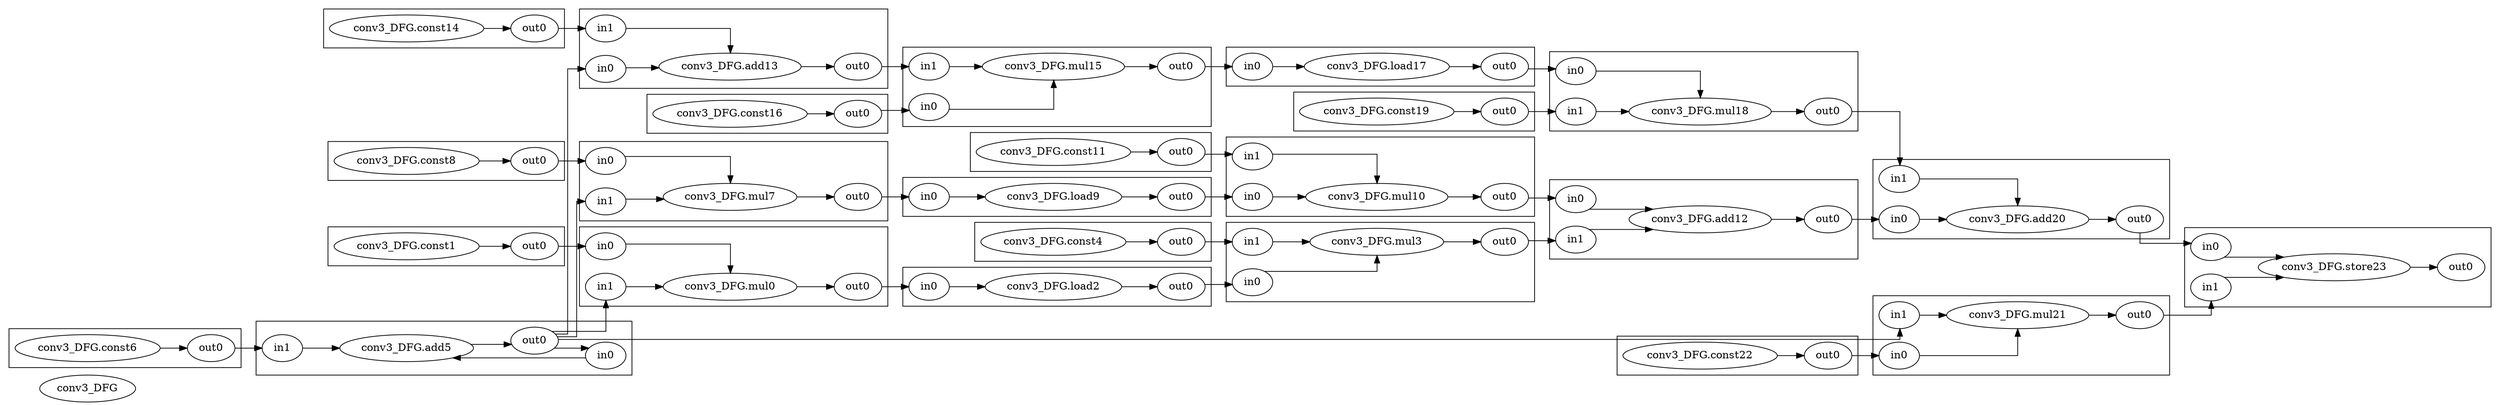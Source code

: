 digraph cluster_conv3_DFG {
	rankdir=LR splines=ortho
	conv3_DFG [label=conv3_DFG]
	subgraph "cluster_conv3_DFG.load2" {
		rankdir=LR splines=ortho
		"conv3_DFG.load2" [label="conv3_DFG.load2"]
		"conv3_DFG.load2.out0" [label=out0]
		"conv3_DFG.load2.in0" [label=in0]
	}
	subgraph "cluster_conv3_DFG.mul21" {
		rankdir=LR splines=ortho
		"conv3_DFG.mul21" [label="conv3_DFG.mul21"]
		"conv3_DFG.mul21.in1" [label=in1]
		"conv3_DFG.mul21.out0" [label=out0]
		"conv3_DFG.mul21.in0" [label=in0]
	}
	subgraph "cluster_conv3_DFG.mul0" {
		rankdir=LR splines=ortho
		"conv3_DFG.mul0" [label="conv3_DFG.mul0"]
		"conv3_DFG.mul0.in1" [label=in1]
		"conv3_DFG.mul0.out0" [label=out0]
		"conv3_DFG.mul0.in0" [label=in0]
	}
	subgraph "cluster_conv3_DFG.store23" {
		rankdir=LR splines=ortho
		"conv3_DFG.store23" [label="conv3_DFG.store23"]
		"conv3_DFG.store23.in0" [label=in0]
		"conv3_DFG.store23.in1" [label=in1]
		"conv3_DFG.store23.out0" [label=out0]
	}
	subgraph "cluster_conv3_DFG.mul18" {
		rankdir=LR splines=ortho
		"conv3_DFG.mul18" [label="conv3_DFG.mul18"]
		"conv3_DFG.mul18.in0" [label=in0]
		"conv3_DFG.mul18.in1" [label=in1]
		"conv3_DFG.mul18.out0" [label=out0]
	}
	subgraph "cluster_conv3_DFG.add13" {
		rankdir=LR splines=ortho
		"conv3_DFG.add13" [label="conv3_DFG.add13"]
		"conv3_DFG.add13.in1" [label=in1]
		"conv3_DFG.add13.out0" [label=out0]
		"conv3_DFG.add13.in0" [label=in0]
	}
	subgraph "cluster_conv3_DFG.add20" {
		rankdir=LR splines=ortho
		"conv3_DFG.add20" [label="conv3_DFG.add20"]
		"conv3_DFG.add20.in1" [label=in1]
		"conv3_DFG.add20.in0" [label=in0]
		"conv3_DFG.add20.out0" [label=out0]
	}
	subgraph "cluster_conv3_DFG.load17" {
		rankdir=LR splines=ortho
		"conv3_DFG.load17" [label="conv3_DFG.load17"]
		"conv3_DFG.load17.in0" [label=in0]
		"conv3_DFG.load17.out0" [label=out0]
	}
	subgraph "cluster_conv3_DFG.mul3" {
		rankdir=LR splines=ortho
		"conv3_DFG.mul3" [label="conv3_DFG.mul3"]
		"conv3_DFG.mul3.in1" [label=in1]
		"conv3_DFG.mul3.in0" [label=in0]
		"conv3_DFG.mul3.out0" [label=out0]
	}
	subgraph "cluster_conv3_DFG.mul15" {
		rankdir=LR splines=ortho
		"conv3_DFG.mul15" [label="conv3_DFG.mul15"]
		"conv3_DFG.mul15.in1" [label=in1]
		"conv3_DFG.mul15.in0" [label=in0]
		"conv3_DFG.mul15.out0" [label=out0]
	}
	subgraph "cluster_conv3_DFG.mul7" {
		rankdir=LR splines=ortho
		"conv3_DFG.mul7" [label="conv3_DFG.mul7"]
		"conv3_DFG.mul7.in0" [label=in0]
		"conv3_DFG.mul7.in1" [label=in1]
		"conv3_DFG.mul7.out0" [label=out0]
	}
	subgraph "cluster_conv3_DFG.const1" {
		rankdir=LR splines=ortho
		"conv3_DFG.const1" [label="conv3_DFG.const1"]
		"conv3_DFG.const1.out0" [label=out0]
	}
	subgraph "cluster_conv3_DFG.const8" {
		rankdir=LR splines=ortho
		"conv3_DFG.const8" [label="conv3_DFG.const8"]
		"conv3_DFG.const8.out0" [label=out0]
	}
	subgraph "cluster_conv3_DFG.load9" {
		rankdir=LR splines=ortho
		"conv3_DFG.load9" [label="conv3_DFG.load9"]
		"conv3_DFG.load9.out0" [label=out0]
		"conv3_DFG.load9.in0" [label=in0]
	}
	subgraph "cluster_conv3_DFG.const14" {
		rankdir=LR splines=ortho
		"conv3_DFG.const14" [label="conv3_DFG.const14"]
		"conv3_DFG.const14.out0" [label=out0]
	}
	subgraph "cluster_conv3_DFG.add5" {
		rankdir=LR splines=ortho
		"conv3_DFG.add5" [label="conv3_DFG.add5"]
		"conv3_DFG.add5.in0" [label=in0]
		"conv3_DFG.add5.in1" [label=in1]
		"conv3_DFG.add5.out0" [label=out0]
	}
	subgraph "cluster_conv3_DFG.const6" {
		rankdir=LR splines=ortho
		"conv3_DFG.const6" [label="conv3_DFG.const6"]
		"conv3_DFG.const6.out0" [label=out0]
	}
	subgraph "cluster_conv3_DFG.const4" {
		rankdir=LR splines=ortho
		"conv3_DFG.const4" [label="conv3_DFG.const4"]
		"conv3_DFG.const4.out0" [label=out0]
	}
	subgraph "cluster_conv3_DFG.mul10" {
		rankdir=LR splines=ortho
		"conv3_DFG.mul10" [label="conv3_DFG.mul10"]
		"conv3_DFG.mul10.out0" [label=out0]
		"conv3_DFG.mul10.in0" [label=in0]
		"conv3_DFG.mul10.in1" [label=in1]
	}
	subgraph "cluster_conv3_DFG.add12" {
		rankdir=LR splines=ortho
		"conv3_DFG.add12" [label="conv3_DFG.add12"]
		"conv3_DFG.add12.out0" [label=out0]
		"conv3_DFG.add12.in1" [label=in1]
		"conv3_DFG.add12.in0" [label=in0]
	}
	subgraph "cluster_conv3_DFG.const11" {
		rankdir=LR splines=ortho
		"conv3_DFG.const11" [label="conv3_DFG.const11"]
		"conv3_DFG.const11.out0" [label=out0]
	}
	subgraph "cluster_conv3_DFG.const16" {
		rankdir=LR splines=ortho
		"conv3_DFG.const16" [label="conv3_DFG.const16"]
		"conv3_DFG.const16.out0" [label=out0]
	}
	subgraph "cluster_conv3_DFG.const22" {
		rankdir=LR splines=ortho
		"conv3_DFG.const22" [label="conv3_DFG.const22"]
		"conv3_DFG.const22.out0" [label=out0]
	}
	subgraph "cluster_conv3_DFG.const19" {
		rankdir=LR splines=ortho
		"conv3_DFG.const19" [label="conv3_DFG.const19"]
		"conv3_DFG.const19.out0" [label=out0]
	}
	"conv3_DFG.load2.out0" -> "conv3_DFG.mul3.in0" [lhead="cluster_conv3_DFG.mul3" ltail="cluster_conv3_DFG.load2"]
	"conv3_DFG.mul3.out0" -> "conv3_DFG.add12.in1" [lhead="cluster_conv3_DFG.add12" ltail="cluster_conv3_DFG.mul3"]
	"conv3_DFG.add5.out0" -> "conv3_DFG.mul7.in1" [lhead="cluster_conv3_DFG.mul7" ltail="cluster_conv3_DFG.add5"]
	"conv3_DFG.add5.out0" -> "conv3_DFG.mul0.in1" [lhead="cluster_conv3_DFG.mul0" ltail="cluster_conv3_DFG.add5"]
	"conv3_DFG.add5.out0" -> "conv3_DFG.add5.in0" [lhead="cluster_conv3_DFG.add5" ltail="cluster_conv3_DFG.add5"]
	"conv3_DFG.add5.out0" -> "conv3_DFG.add13.in0" [lhead="cluster_conv3_DFG.add13" ltail="cluster_conv3_DFG.add5"]
	"conv3_DFG.add5.out0" -> "conv3_DFG.mul21.in1" [lhead="cluster_conv3_DFG.mul21" ltail="cluster_conv3_DFG.add5"]
	"conv3_DFG.load9.out0" -> "conv3_DFG.mul10.in0" [lhead="cluster_conv3_DFG.mul10" ltail="cluster_conv3_DFG.load9"]
	"conv3_DFG.mul10.out0" -> "conv3_DFG.add12.in0" [lhead="cluster_conv3_DFG.add12" ltail="cluster_conv3_DFG.mul10"]
	"conv3_DFG.add12.out0" -> "conv3_DFG.add20.in0" [lhead="cluster_conv3_DFG.add20" ltail="cluster_conv3_DFG.add12"]
	"conv3_DFG.add13.out0" -> "conv3_DFG.mul15.in1" [lhead="cluster_conv3_DFG.mul15" ltail="cluster_conv3_DFG.add13"]
	"conv3_DFG.load17.out0" -> "conv3_DFG.mul18.in0" [lhead="cluster_conv3_DFG.mul18" ltail="cluster_conv3_DFG.load17"]
	"conv3_DFG.mul18.out0" -> "conv3_DFG.add20.in1" [lhead="cluster_conv3_DFG.add20" ltail="cluster_conv3_DFG.mul18"]
	"conv3_DFG.add20.out0" -> "conv3_DFG.store23.in0" [lhead="cluster_conv3_DFG.store23" ltail="cluster_conv3_DFG.add20"]
	"conv3_DFG.const1.out0" -> "conv3_DFG.mul0.in0" [lhead="cluster_conv3_DFG.mul0" ltail="cluster_conv3_DFG.const1"]
	"conv3_DFG.mul0.out0" -> "conv3_DFG.load2.in0" [lhead="cluster_conv3_DFG.load2" ltail="cluster_conv3_DFG.mul0"]
	"conv3_DFG.const4.out0" -> "conv3_DFG.mul3.in1" [lhead="cluster_conv3_DFG.mul3" ltail="cluster_conv3_DFG.const4"]
	"conv3_DFG.const6.out0" -> "conv3_DFG.add5.in1" [lhead="cluster_conv3_DFG.add5" ltail="cluster_conv3_DFG.const6"]
	"conv3_DFG.const8.out0" -> "conv3_DFG.mul7.in0" [lhead="cluster_conv3_DFG.mul7" ltail="cluster_conv3_DFG.const8"]
	"conv3_DFG.mul7.out0" -> "conv3_DFG.load9.in0" [lhead="cluster_conv3_DFG.load9" ltail="cluster_conv3_DFG.mul7"]
	"conv3_DFG.const11.out0" -> "conv3_DFG.mul10.in1" [lhead="cluster_conv3_DFG.mul10" ltail="cluster_conv3_DFG.const11"]
	"conv3_DFG.const14.out0" -> "conv3_DFG.add13.in1" [lhead="cluster_conv3_DFG.add13" ltail="cluster_conv3_DFG.const14"]
	"conv3_DFG.const16.out0" -> "conv3_DFG.mul15.in0" [lhead="cluster_conv3_DFG.mul15" ltail="cluster_conv3_DFG.const16"]
	"conv3_DFG.mul15.out0" -> "conv3_DFG.load17.in0" [lhead="cluster_conv3_DFG.load17" ltail="cluster_conv3_DFG.mul15"]
	"conv3_DFG.const19.out0" -> "conv3_DFG.mul18.in1" [lhead="cluster_conv3_DFG.mul18" ltail="cluster_conv3_DFG.const19"]
	"conv3_DFG.const22.out0" -> "conv3_DFG.mul21.in0" [lhead="cluster_conv3_DFG.mul21" ltail="cluster_conv3_DFG.const22"]
	"conv3_DFG.mul21.out0" -> "conv3_DFG.store23.in1" [lhead="cluster_conv3_DFG.store23" ltail="cluster_conv3_DFG.mul21"]
	"conv3_DFG.load2" -> "conv3_DFG.load2.out0" [lhead="cluster_conv3_DFG.load2" ltail="cluster_conv3_DFG.load2"]
	"conv3_DFG.mul21.in1" -> "conv3_DFG.mul21" [lhead="cluster_conv3_DFG.mul21" ltail="cluster_conv3_DFG.mul21"]
	"conv3_DFG.mul0.in1" -> "conv3_DFG.mul0" [lhead="cluster_conv3_DFG.mul0" ltail="cluster_conv3_DFG.mul0"]
	"conv3_DFG.mul21" -> "conv3_DFG.mul21.out0" [lhead="cluster_conv3_DFG.mul21" ltail="cluster_conv3_DFG.mul21"]
	"conv3_DFG.mul18.in0" -> "conv3_DFG.mul18" [lhead="cluster_conv3_DFG.mul18" ltail="cluster_conv3_DFG.mul18"]
	"conv3_DFG.add13.in1" -> "conv3_DFG.add13" [lhead="cluster_conv3_DFG.add13" ltail="cluster_conv3_DFG.add13"]
	"conv3_DFG.add20.in1" -> "conv3_DFG.add20" [lhead="cluster_conv3_DFG.add20" ltail="cluster_conv3_DFG.add20"]
	"conv3_DFG.mul21.in0" -> "conv3_DFG.mul21" [lhead="cluster_conv3_DFG.mul21" ltail="cluster_conv3_DFG.mul21"]
	"conv3_DFG.add20.in0" -> "conv3_DFG.add20" [lhead="cluster_conv3_DFG.add20" ltail="cluster_conv3_DFG.add20"]
	"conv3_DFG.mul7.in0" -> "conv3_DFG.mul7" [lhead="cluster_conv3_DFG.mul7" ltail="cluster_conv3_DFG.mul7"]
	"conv3_DFG.add20" -> "conv3_DFG.add20.out0" [lhead="cluster_conv3_DFG.add20" ltail="cluster_conv3_DFG.add20"]
	"conv3_DFG.mul15.in1" -> "conv3_DFG.mul15" [lhead="cluster_conv3_DFG.mul15" ltail="cluster_conv3_DFG.mul15"]
	"conv3_DFG.mul0" -> "conv3_DFG.mul0.out0" [lhead="cluster_conv3_DFG.mul0" ltail="cluster_conv3_DFG.mul0"]
	"conv3_DFG.store23.in0" -> "conv3_DFG.store23" [lhead="cluster_conv3_DFG.store23" ltail="cluster_conv3_DFG.store23"]
	"conv3_DFG.load17.in0" -> "conv3_DFG.load17" [lhead="cluster_conv3_DFG.load17" ltail="cluster_conv3_DFG.load17"]
	"conv3_DFG.store23.in1" -> "conv3_DFG.store23" [lhead="cluster_conv3_DFG.store23" ltail="cluster_conv3_DFG.store23"]
	"conv3_DFG.mul3.in1" -> "conv3_DFG.mul3" [lhead="cluster_conv3_DFG.mul3" ltail="cluster_conv3_DFG.mul3"]
	"conv3_DFG.mul0.in0" -> "conv3_DFG.mul0" [lhead="cluster_conv3_DFG.mul0" ltail="cluster_conv3_DFG.mul0"]
	"conv3_DFG.load9" -> "conv3_DFG.load9.out0" [lhead="cluster_conv3_DFG.load9" ltail="cluster_conv3_DFG.load9"]
	"conv3_DFG.const14" -> "conv3_DFG.const14.out0" [lhead="cluster_conv3_DFG.const14" ltail="cluster_conv3_DFG.const14"]
	"conv3_DFG.mul18.in1" -> "conv3_DFG.mul18" [lhead="cluster_conv3_DFG.mul18" ltail="cluster_conv3_DFG.mul18"]
	"conv3_DFG.add5.in0" -> "conv3_DFG.add5" [lhead="cluster_conv3_DFG.add5" ltail="cluster_conv3_DFG.add5"]
	"conv3_DFG.load17" -> "conv3_DFG.load17.out0" [lhead="cluster_conv3_DFG.load17" ltail="cluster_conv3_DFG.load17"]
	"conv3_DFG.const6" -> "conv3_DFG.const6.out0" [lhead="cluster_conv3_DFG.const6" ltail="cluster_conv3_DFG.const6"]
	"conv3_DFG.mul7.in1" -> "conv3_DFG.mul7" [lhead="cluster_conv3_DFG.mul7" ltail="cluster_conv3_DFG.mul7"]
	"conv3_DFG.mul10" -> "conv3_DFG.mul10.out0" [lhead="cluster_conv3_DFG.mul10" ltail="cluster_conv3_DFG.mul10"]
	"conv3_DFG.mul3.in0" -> "conv3_DFG.mul3" [lhead="cluster_conv3_DFG.mul3" ltail="cluster_conv3_DFG.mul3"]
	"conv3_DFG.add12" -> "conv3_DFG.add12.out0" [lhead="cluster_conv3_DFG.add12" ltail="cluster_conv3_DFG.add12"]
	"conv3_DFG.const11" -> "conv3_DFG.const11.out0" [lhead="cluster_conv3_DFG.const11" ltail="cluster_conv3_DFG.const11"]
	"conv3_DFG.const16" -> "conv3_DFG.const16.out0" [lhead="cluster_conv3_DFG.const16" ltail="cluster_conv3_DFG.const16"]
	"conv3_DFG.add12.in1" -> "conv3_DFG.add12" [lhead="cluster_conv3_DFG.add12" ltail="cluster_conv3_DFG.add12"]
	"conv3_DFG.add12.in0" -> "conv3_DFG.add12" [lhead="cluster_conv3_DFG.add12" ltail="cluster_conv3_DFG.add12"]
	"conv3_DFG.load2.in0" -> "conv3_DFG.load2" [lhead="cluster_conv3_DFG.load2" ltail="cluster_conv3_DFG.load2"]
	"conv3_DFG.mul15.in0" -> "conv3_DFG.mul15" [lhead="cluster_conv3_DFG.mul15" ltail="cluster_conv3_DFG.mul15"]
	"conv3_DFG.mul10.in0" -> "conv3_DFG.mul10" [lhead="cluster_conv3_DFG.mul10" ltail="cluster_conv3_DFG.mul10"]
	"conv3_DFG.mul15" -> "conv3_DFG.mul15.out0" [lhead="cluster_conv3_DFG.mul15" ltail="cluster_conv3_DFG.mul15"]
	"conv3_DFG.mul10.in1" -> "conv3_DFG.mul10" [lhead="cluster_conv3_DFG.mul10" ltail="cluster_conv3_DFG.mul10"]
	"conv3_DFG.mul7" -> "conv3_DFG.mul7.out0" [lhead="cluster_conv3_DFG.mul7" ltail="cluster_conv3_DFG.mul7"]
	"conv3_DFG.const8" -> "conv3_DFG.const8.out0" [lhead="cluster_conv3_DFG.const8" ltail="cluster_conv3_DFG.const8"]
	"conv3_DFG.mul18" -> "conv3_DFG.mul18.out0" [lhead="cluster_conv3_DFG.mul18" ltail="cluster_conv3_DFG.mul18"]
	"conv3_DFG.const22" -> "conv3_DFG.const22.out0" [lhead="cluster_conv3_DFG.const22" ltail="cluster_conv3_DFG.const22"]
	"conv3_DFG.store23" -> "conv3_DFG.store23.out0" [lhead="cluster_conv3_DFG.store23" ltail="cluster_conv3_DFG.store23"]
	"conv3_DFG.add5.in1" -> "conv3_DFG.add5" [lhead="cluster_conv3_DFG.add5" ltail="cluster_conv3_DFG.add5"]
	"conv3_DFG.add13" -> "conv3_DFG.add13.out0" [lhead="cluster_conv3_DFG.add13" ltail="cluster_conv3_DFG.add13"]
	"conv3_DFG.load9.in0" -> "conv3_DFG.load9" [lhead="cluster_conv3_DFG.load9" ltail="cluster_conv3_DFG.load9"]
	"conv3_DFG.const4" -> "conv3_DFG.const4.out0" [lhead="cluster_conv3_DFG.const4" ltail="cluster_conv3_DFG.const4"]
	"conv3_DFG.add5" -> "conv3_DFG.add5.out0" [lhead="cluster_conv3_DFG.add5" ltail="cluster_conv3_DFG.add5"]
	"conv3_DFG.const1" -> "conv3_DFG.const1.out0" [lhead="cluster_conv3_DFG.const1" ltail="cluster_conv3_DFG.const1"]
	"conv3_DFG.add13.in0" -> "conv3_DFG.add13" [lhead="cluster_conv3_DFG.add13" ltail="cluster_conv3_DFG.add13"]
	"conv3_DFG.mul3" -> "conv3_DFG.mul3.out0" [lhead="cluster_conv3_DFG.mul3" ltail="cluster_conv3_DFG.mul3"]
	"conv3_DFG.const19" -> "conv3_DFG.const19.out0" [lhead="cluster_conv3_DFG.const19" ltail="cluster_conv3_DFG.const19"]
}
